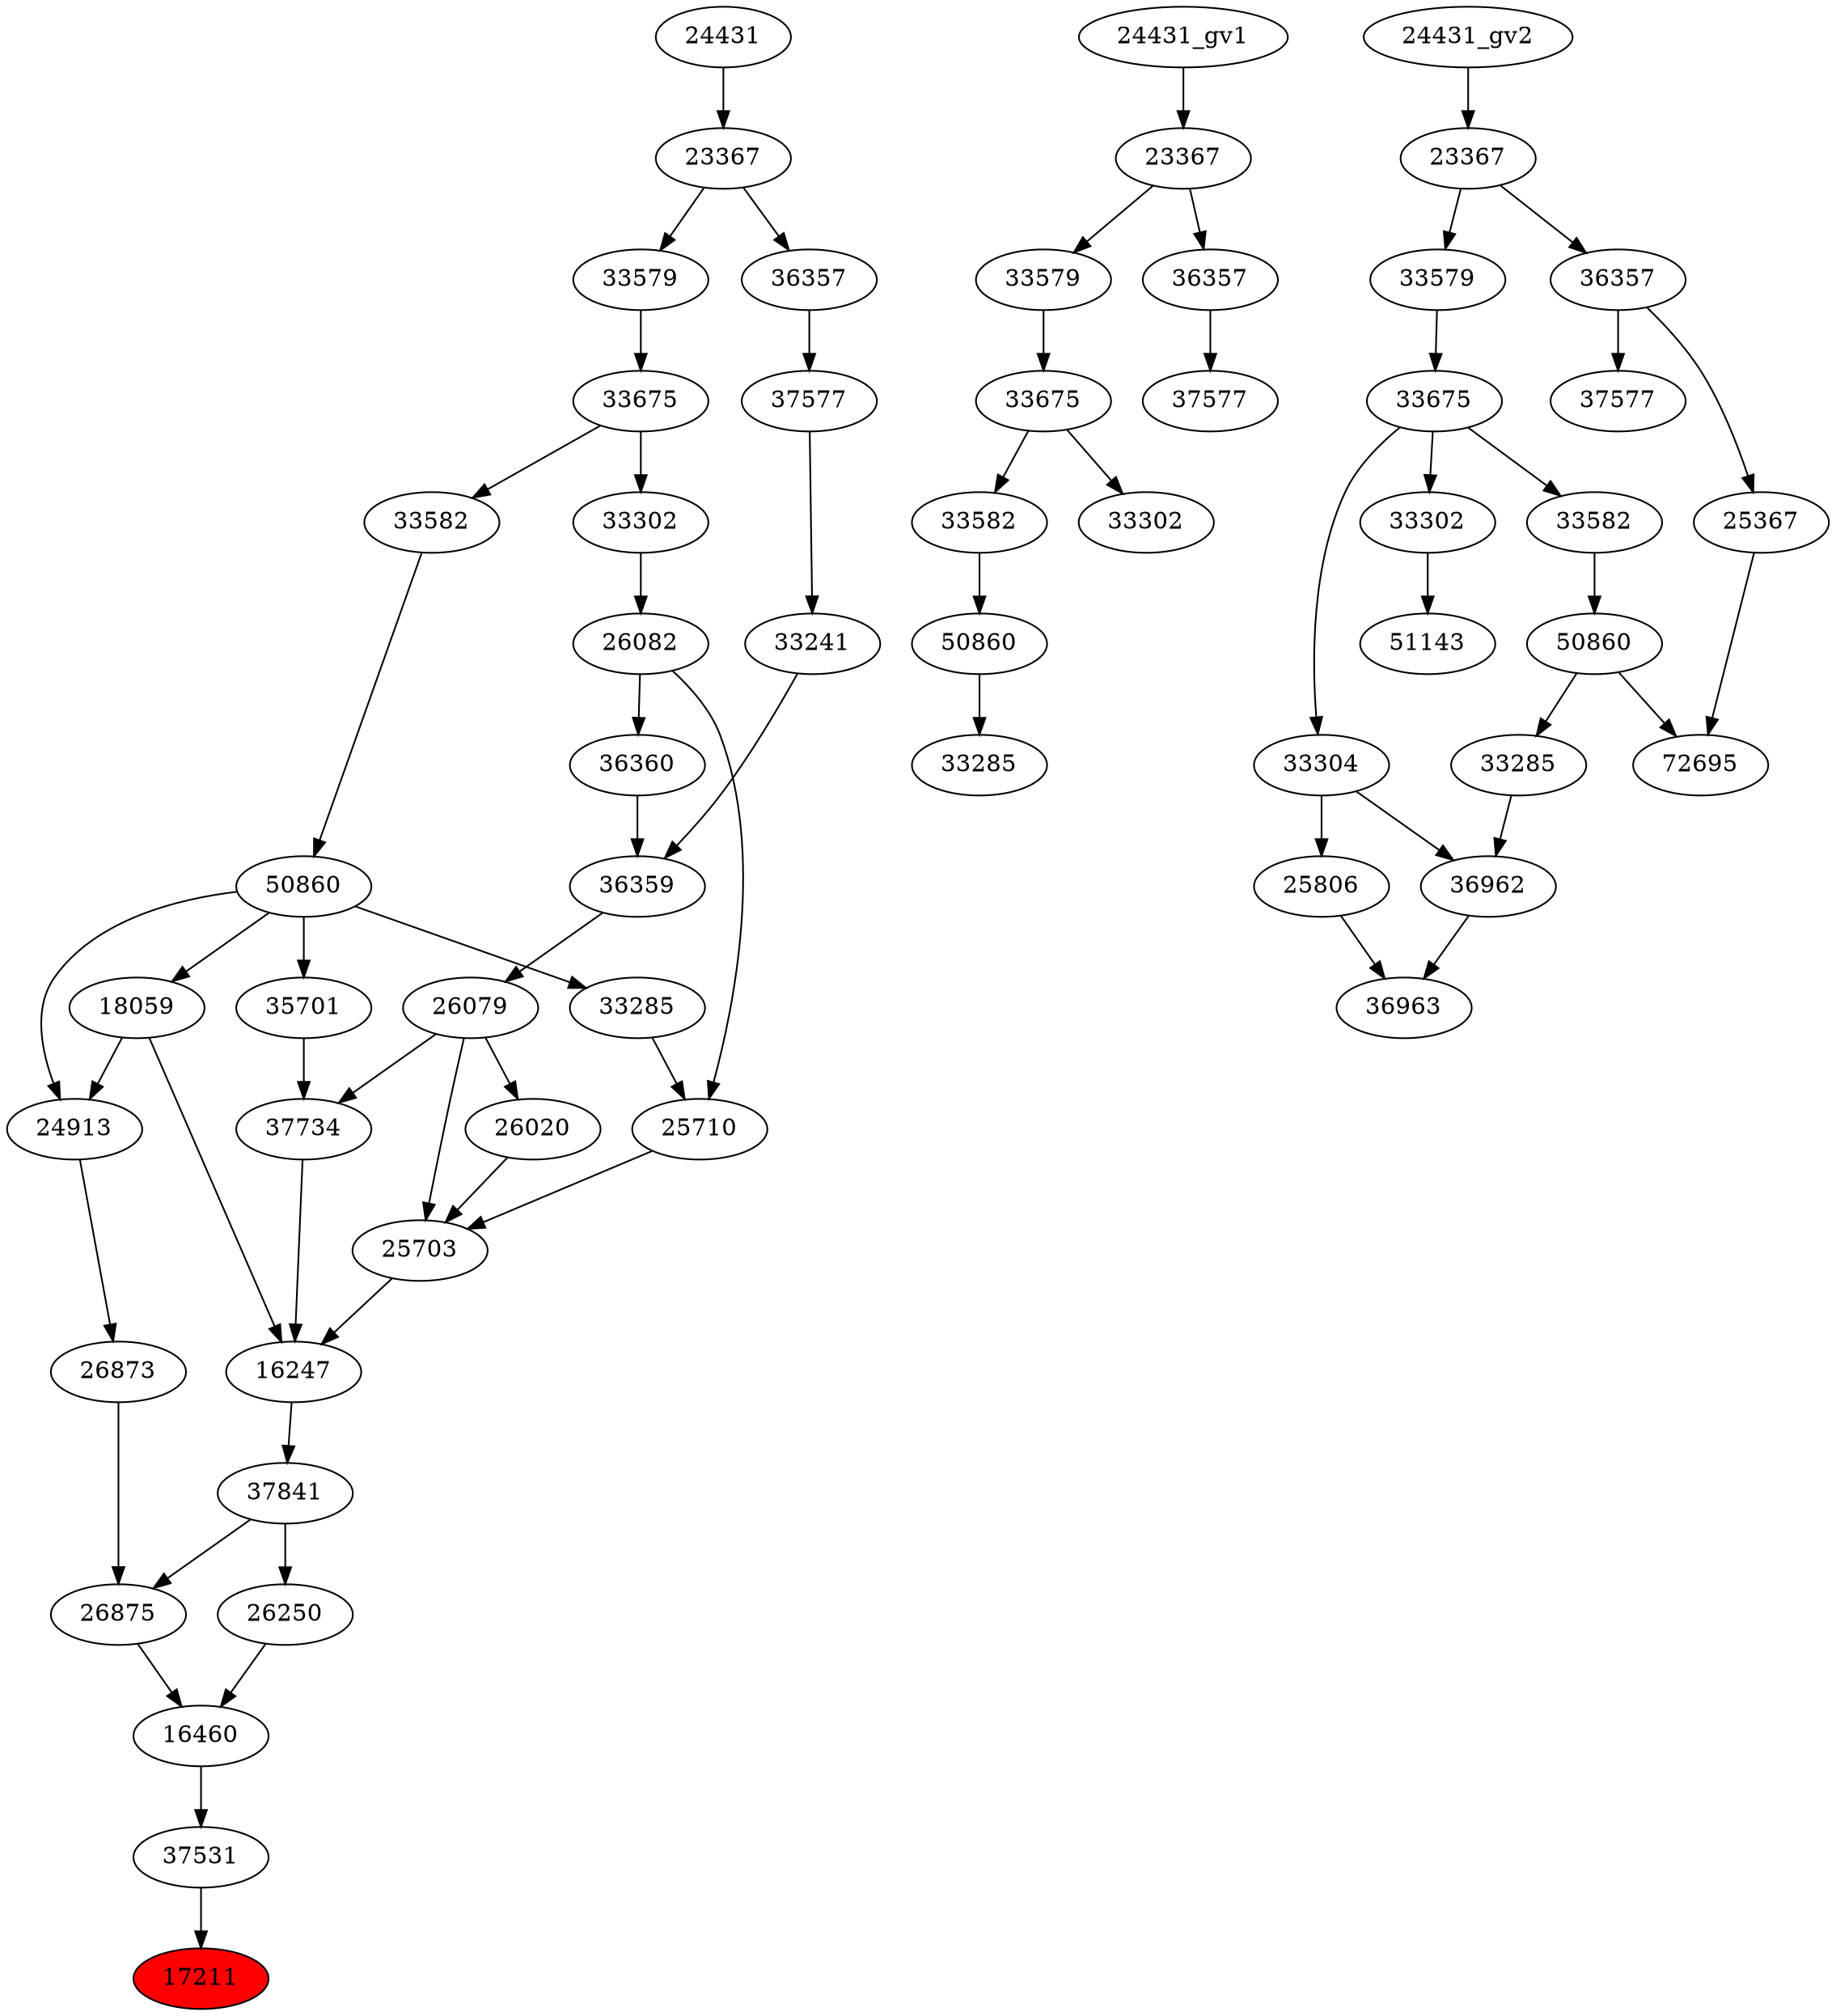 strict digraph root {
	node [label="\N"];
	{
		node [fillcolor="",
			label="\N",
			style=""
		];
		17211		 [fillcolor=red,
			label=17211,
			style=filled];
		37531		 [label=37531];
		37531 -> 17211;
		16460		 [label=16460];
		16460 -> 37531;
		26250		 [label=26250];
		26250 -> 16460;
		26875		 [label=26875];
		26875 -> 16460;
		37841		 [label=37841];
		37841 -> 26250;
		37841 -> 26875;
		26873		 [label=26873];
		26873 -> 26875;
		16247		 [label=16247];
		16247 -> 37841;
		24913		 [label=24913];
		24913 -> 26873;
		25703		 [label=25703];
		25703 -> 16247;
		37734		 [label=37734];
		37734 -> 16247;
		18059		 [label=18059];
		18059 -> 16247;
		18059 -> 24913;
		50860		 [label=50860];
		50860 -> 24913;
		50860 -> 18059;
		35701		 [label=35701];
		50860 -> 35701;
		33285		 [label=33285];
		50860 -> 33285;
		26020		 [label=26020];
		26020 -> 25703;
		26079		 [label=26079];
		26079 -> 25703;
		26079 -> 37734;
		26079 -> 26020;
		25710		 [label=25710];
		25710 -> 25703;
		35701 -> 37734;
		33582		 [label=33582];
		33582 -> 50860;
		36359		 [label=36359];
		36359 -> 26079;
		26082		 [label=26082];
		26082 -> 25710;
		36360		 [label=36360];
		26082 -> 36360;
		33285 -> 25710;
		33675		 [label=33675];
		33675 -> 33582;
		33302		 [label=33302];
		33675 -> 33302;
		33241		 [label=33241];
		33241 -> 36359;
		36360 -> 36359;
		33302 -> 26082;
		33579		 [label=33579];
		33579 -> 33675;
		37577		 [label=37577];
		37577 -> 33241;
		23367		 [label=23367];
		23367 -> 33579;
		36357		 [label=36357];
		23367 -> 36357;
		36357 -> 37577;
		24431		 [label=24431];
		24431 -> 23367;
	}
	{
		node [label="\N"];
		"50860_gv1"		 [label=50860];
		"33285_gv1"		 [label=33285];
		"50860_gv1" -> "33285_gv1";
		"33582_gv1"		 [label=33582];
		"33582_gv1" -> "50860_gv1";
		"33675_gv1"		 [label=33675];
		"33675_gv1" -> "33582_gv1";
		"33302_gv1"		 [label=33302];
		"33675_gv1" -> "33302_gv1";
		"33579_gv1"		 [label=33579];
		"33579_gv1" -> "33675_gv1";
		"23367_gv1"		 [label=23367];
		"23367_gv1" -> "33579_gv1";
		"36357_gv1"		 [label=36357];
		"23367_gv1" -> "36357_gv1";
		"37577_gv1"		 [label=37577];
		"36357_gv1" -> "37577_gv1";
		"24431_gv1" -> "23367_gv1";
	}
	{
		node [label="\N"];
		"50860_gv2"		 [label=50860];
		"33285_gv2"		 [label=33285];
		"50860_gv2" -> "33285_gv2";
		72695		 [label=72695];
		"50860_gv2" -> 72695;
		"33582_gv2"		 [label=33582];
		"33582_gv2" -> "50860_gv2";
		36962		 [label=36962];
		36963		 [label=36963];
		36962 -> 36963;
		"33285_gv2" -> 36962;
		33304		 [label=33304];
		33304 -> 36962;
		25806		 [label=25806];
		33304 -> 25806;
		51143		 [label=51143];
		"33302_gv2"		 [label=33302];
		"33302_gv2" -> 51143;
		"33675_gv2"		 [label=33675];
		"33675_gv2" -> "33582_gv2";
		"33675_gv2" -> 33304;
		"33675_gv2" -> "33302_gv2";
		25806 -> 36963;
		"33579_gv2"		 [label=33579];
		"33579_gv2" -> "33675_gv2";
		25367		 [label=25367];
		25367 -> 72695;
		"23367_gv2"		 [label=23367];
		"23367_gv2" -> "33579_gv2";
		"36357_gv2"		 [label=36357];
		"23367_gv2" -> "36357_gv2";
		"36357_gv2" -> 25367;
		"37577_gv2"		 [label=37577];
		"36357_gv2" -> "37577_gv2";
		"24431_gv2" -> "23367_gv2";
	}
}
